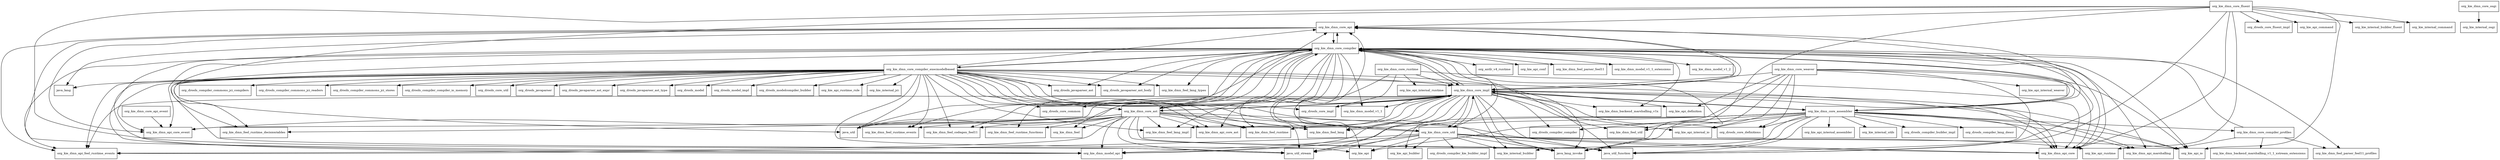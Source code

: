 digraph kie_dmn_core_7_16_0_Final_package_dependencies {
  node [shape = box, fontsize=10.0];
  org_kie_dmn_core_api -> java_lang;
  org_kie_dmn_core_api -> org_kie_dmn_api_core;
  org_kie_dmn_core_api -> org_kie_dmn_api_core_event;
  org_kie_dmn_core_api -> org_kie_dmn_api_feel_runtime_events;
  org_kie_dmn_core_api -> org_kie_dmn_core_compiler;
  org_kie_dmn_core_api -> org_kie_dmn_core_impl;
  org_kie_dmn_core_api -> org_kie_dmn_model_api;
  org_kie_dmn_core_api_event -> org_kie_dmn_api_core_event;
  org_kie_dmn_core_assembler -> java_lang_invoke;
  org_kie_dmn_core_assembler -> java_util_function;
  org_kie_dmn_core_assembler -> java_util_stream;
  org_kie_dmn_core_assembler -> org_drools_compiler_builder_impl;
  org_kie_dmn_core_assembler -> org_drools_compiler_compiler;
  org_kie_dmn_core_assembler -> org_drools_compiler_lang_descr;
  org_kie_dmn_core_assembler -> org_drools_core_definitions;
  org_kie_dmn_core_assembler -> org_kie_api_internal_assembler;
  org_kie_dmn_core_assembler -> org_kie_api_internal_io;
  org_kie_dmn_core_assembler -> org_kie_api_io;
  org_kie_dmn_core_assembler -> org_kie_dmn_api_core;
  org_kie_dmn_core_assembler -> org_kie_dmn_api_marshalling;
  org_kie_dmn_core_assembler -> org_kie_dmn_core_api;
  org_kie_dmn_core_assembler -> org_kie_dmn_core_compiler;
  org_kie_dmn_core_assembler -> org_kie_dmn_core_compiler_profiles;
  org_kie_dmn_core_assembler -> org_kie_dmn_core_impl;
  org_kie_dmn_core_assembler -> org_kie_dmn_feel_lang;
  org_kie_dmn_core_assembler -> org_kie_dmn_feel_util;
  org_kie_dmn_core_assembler -> org_kie_dmn_model_api;
  org_kie_dmn_core_assembler -> org_kie_internal_builder;
  org_kie_dmn_core_assembler -> org_kie_internal_utils;
  org_kie_dmn_core_ast -> java_lang_invoke;
  org_kie_dmn_core_ast -> java_util;
  org_kie_dmn_core_ast -> java_util_function;
  org_kie_dmn_core_ast -> java_util_stream;
  org_kie_dmn_core_ast -> org_kie_dmn_api_core;
  org_kie_dmn_core_ast -> org_kie_dmn_api_core_ast;
  org_kie_dmn_core_ast -> org_kie_dmn_api_core_event;
  org_kie_dmn_core_ast -> org_kie_dmn_api_feel_runtime_events;
  org_kie_dmn_core_ast -> org_kie_dmn_core_api;
  org_kie_dmn_core_ast -> org_kie_dmn_core_compiler;
  org_kie_dmn_core_ast -> org_kie_dmn_core_impl;
  org_kie_dmn_core_ast -> org_kie_dmn_core_util;
  org_kie_dmn_core_ast -> org_kie_dmn_feel;
  org_kie_dmn_core_ast -> org_kie_dmn_feel_codegen_feel11;
  org_kie_dmn_core_ast -> org_kie_dmn_feel_lang;
  org_kie_dmn_core_ast -> org_kie_dmn_feel_lang_impl;
  org_kie_dmn_core_ast -> org_kie_dmn_feel_runtime;
  org_kie_dmn_core_ast -> org_kie_dmn_feel_runtime_decisiontables;
  org_kie_dmn_core_ast -> org_kie_dmn_feel_runtime_events;
  org_kie_dmn_core_ast -> org_kie_dmn_feel_runtime_functions;
  org_kie_dmn_core_ast -> org_kie_dmn_model_api;
  org_kie_dmn_core_compiler -> java_lang_invoke;
  org_kie_dmn_core_compiler -> java_util;
  org_kie_dmn_core_compiler -> java_util_function;
  org_kie_dmn_core_compiler -> java_util_stream;
  org_kie_dmn_core_compiler -> org_antlr_v4_runtime;
  org_kie_dmn_core_compiler -> org_drools_javaparser_ast;
  org_kie_dmn_core_compiler -> org_drools_javaparser_ast_body;
  org_kie_dmn_core_compiler -> org_kie_api_conf;
  org_kie_dmn_core_compiler -> org_kie_api_io;
  org_kie_dmn_core_compiler -> org_kie_dmn_api_core;
  org_kie_dmn_core_compiler -> org_kie_dmn_api_core_ast;
  org_kie_dmn_core_compiler -> org_kie_dmn_api_core_event;
  org_kie_dmn_core_compiler -> org_kie_dmn_api_feel_runtime_events;
  org_kie_dmn_core_compiler -> org_kie_dmn_api_marshalling;
  org_kie_dmn_core_compiler -> org_kie_dmn_backend_marshalling_v1x;
  org_kie_dmn_core_compiler -> org_kie_dmn_core_api;
  org_kie_dmn_core_compiler -> org_kie_dmn_core_assembler;
  org_kie_dmn_core_compiler -> org_kie_dmn_core_ast;
  org_kie_dmn_core_compiler -> org_kie_dmn_core_compiler_execmodelbased;
  org_kie_dmn_core_compiler -> org_kie_dmn_core_impl;
  org_kie_dmn_core_compiler -> org_kie_dmn_core_util;
  org_kie_dmn_core_compiler -> org_kie_dmn_feel;
  org_kie_dmn_core_compiler -> org_kie_dmn_feel_codegen_feel11;
  org_kie_dmn_core_compiler -> org_kie_dmn_feel_lang;
  org_kie_dmn_core_compiler -> org_kie_dmn_feel_lang_impl;
  org_kie_dmn_core_compiler -> org_kie_dmn_feel_lang_types;
  org_kie_dmn_core_compiler -> org_kie_dmn_feel_parser_feel11;
  org_kie_dmn_core_compiler -> org_kie_dmn_feel_parser_feel11_profiles;
  org_kie_dmn_core_compiler -> org_kie_dmn_feel_runtime;
  org_kie_dmn_core_compiler -> org_kie_dmn_feel_runtime_decisiontables;
  org_kie_dmn_core_compiler -> org_kie_dmn_feel_runtime_events;
  org_kie_dmn_core_compiler -> org_kie_dmn_feel_runtime_functions;
  org_kie_dmn_core_compiler -> org_kie_dmn_feel_util;
  org_kie_dmn_core_compiler -> org_kie_dmn_model_api;
  org_kie_dmn_core_compiler -> org_kie_dmn_model_v1_1;
  org_kie_dmn_core_compiler -> org_kie_dmn_model_v1_1_extensions;
  org_kie_dmn_core_compiler -> org_kie_dmn_model_v1_2;
  org_kie_dmn_core_compiler_execmodelbased -> java_lang;
  org_kie_dmn_core_compiler_execmodelbased -> java_lang_invoke;
  org_kie_dmn_core_compiler_execmodelbased -> java_util;
  org_kie_dmn_core_compiler_execmodelbased -> java_util_function;
  org_kie_dmn_core_compiler_execmodelbased -> java_util_stream;
  org_kie_dmn_core_compiler_execmodelbased -> org_drools_compiler_commons_jci_compilers;
  org_kie_dmn_core_compiler_execmodelbased -> org_drools_compiler_commons_jci_readers;
  org_kie_dmn_core_compiler_execmodelbased -> org_drools_compiler_commons_jci_stores;
  org_kie_dmn_core_compiler_execmodelbased -> org_drools_compiler_compiler_io_memory;
  org_kie_dmn_core_compiler_execmodelbased -> org_drools_core_common;
  org_kie_dmn_core_compiler_execmodelbased -> org_drools_core_impl;
  org_kie_dmn_core_compiler_execmodelbased -> org_drools_core_util;
  org_kie_dmn_core_compiler_execmodelbased -> org_drools_javaparser;
  org_kie_dmn_core_compiler_execmodelbased -> org_drools_javaparser_ast;
  org_kie_dmn_core_compiler_execmodelbased -> org_drools_javaparser_ast_body;
  org_kie_dmn_core_compiler_execmodelbased -> org_drools_javaparser_ast_expr;
  org_kie_dmn_core_compiler_execmodelbased -> org_drools_javaparser_ast_type;
  org_kie_dmn_core_compiler_execmodelbased -> org_drools_model;
  org_kie_dmn_core_compiler_execmodelbased -> org_drools_model_impl;
  org_kie_dmn_core_compiler_execmodelbased -> org_drools_modelcompiler_builder;
  org_kie_dmn_core_compiler_execmodelbased -> org_kie_api;
  org_kie_dmn_core_compiler_execmodelbased -> org_kie_api_runtime_rule;
  org_kie_dmn_core_compiler_execmodelbased -> org_kie_dmn_api_core;
  org_kie_dmn_core_compiler_execmodelbased -> org_kie_dmn_api_core_ast;
  org_kie_dmn_core_compiler_execmodelbased -> org_kie_dmn_api_core_event;
  org_kie_dmn_core_compiler_execmodelbased -> org_kie_dmn_api_feel_runtime_events;
  org_kie_dmn_core_compiler_execmodelbased -> org_kie_dmn_core_api;
  org_kie_dmn_core_compiler_execmodelbased -> org_kie_dmn_core_ast;
  org_kie_dmn_core_compiler_execmodelbased -> org_kie_dmn_core_compiler;
  org_kie_dmn_core_compiler_execmodelbased -> org_kie_dmn_core_impl;
  org_kie_dmn_core_compiler_execmodelbased -> org_kie_dmn_core_util;
  org_kie_dmn_core_compiler_execmodelbased -> org_kie_dmn_feel_codegen_feel11;
  org_kie_dmn_core_compiler_execmodelbased -> org_kie_dmn_feel_lang;
  org_kie_dmn_core_compiler_execmodelbased -> org_kie_dmn_feel_lang_impl;
  org_kie_dmn_core_compiler_execmodelbased -> org_kie_dmn_feel_lang_types;
  org_kie_dmn_core_compiler_execmodelbased -> org_kie_dmn_feel_runtime;
  org_kie_dmn_core_compiler_execmodelbased -> org_kie_dmn_feel_runtime_decisiontables;
  org_kie_dmn_core_compiler_execmodelbased -> org_kie_dmn_feel_runtime_events;
  org_kie_dmn_core_compiler_execmodelbased -> org_kie_dmn_model_api;
  org_kie_dmn_core_compiler_execmodelbased -> org_kie_internal_jci;
  org_kie_dmn_core_compiler_profiles -> org_kie_dmn_api_marshalling;
  org_kie_dmn_core_compiler_profiles -> org_kie_dmn_backend_marshalling_v1_1_xstream_extensions;
  org_kie_dmn_core_compiler_profiles -> org_kie_dmn_core_compiler;
  org_kie_dmn_core_compiler_profiles -> org_kie_dmn_feel_parser_feel11_profiles;
  org_kie_dmn_core_fluent -> java_lang_invoke;
  org_kie_dmn_core_fluent -> java_util;
  org_kie_dmn_core_fluent -> java_util_function;
  org_kie_dmn_core_fluent -> java_util_stream;
  org_kie_dmn_core_fluent -> org_drools_core_fluent_impl;
  org_kie_dmn_core_fluent -> org_kie_api_command;
  org_kie_dmn_core_fluent -> org_kie_api_io;
  org_kie_dmn_core_fluent -> org_kie_api_runtime;
  org_kie_dmn_core_fluent -> org_kie_dmn_api_core;
  org_kie_dmn_core_fluent -> org_kie_dmn_core_api;
  org_kie_dmn_core_fluent -> org_kie_internal_builder_fluent;
  org_kie_dmn_core_fluent -> org_kie_internal_command;
  org_kie_dmn_core_impl -> java_lang_invoke;
  org_kie_dmn_core_impl -> java_util;
  org_kie_dmn_core_impl -> java_util_function;
  org_kie_dmn_core_impl -> java_util_stream;
  org_kie_dmn_core_impl -> org_drools_compiler_compiler;
  org_kie_dmn_core_impl -> org_drools_core_common;
  org_kie_dmn_core_impl -> org_drools_core_definitions;
  org_kie_dmn_core_impl -> org_drools_core_impl;
  org_kie_dmn_core_impl -> org_kie_api_builder;
  org_kie_dmn_core_impl -> org_kie_api_definition;
  org_kie_dmn_core_impl -> org_kie_api_internal_io;
  org_kie_dmn_core_impl -> org_kie_api_io;
  org_kie_dmn_core_impl -> org_kie_dmn_api_core;
  org_kie_dmn_core_impl -> org_kie_dmn_api_core_ast;
  org_kie_dmn_core_impl -> org_kie_dmn_api_core_event;
  org_kie_dmn_core_impl -> org_kie_dmn_api_feel_runtime_events;
  org_kie_dmn_core_impl -> org_kie_dmn_api_marshalling;
  org_kie_dmn_core_impl -> org_kie_dmn_backend_marshalling_v1x;
  org_kie_dmn_core_impl -> org_kie_dmn_core_api;
  org_kie_dmn_core_impl -> org_kie_dmn_core_assembler;
  org_kie_dmn_core_impl -> org_kie_dmn_core_ast;
  org_kie_dmn_core_impl -> org_kie_dmn_core_compiler;
  org_kie_dmn_core_impl -> org_kie_dmn_core_util;
  org_kie_dmn_core_impl -> org_kie_dmn_feel_lang;
  org_kie_dmn_core_impl -> org_kie_dmn_feel_lang_impl;
  org_kie_dmn_core_impl -> org_kie_dmn_feel_runtime;
  org_kie_dmn_core_impl -> org_kie_dmn_feel_util;
  org_kie_dmn_core_impl -> org_kie_dmn_model_api;
  org_kie_dmn_core_impl -> org_kie_dmn_model_v1_1;
  org_kie_dmn_core_impl -> org_kie_internal_builder;
  org_kie_dmn_core_osgi -> org_kie_internal_osgi;
  org_kie_dmn_core_runtime -> org_drools_core_impl;
  org_kie_dmn_core_runtime -> org_kie_api;
  org_kie_dmn_core_runtime -> org_kie_api_internal_runtime;
  org_kie_dmn_core_runtime -> org_kie_dmn_api_core;
  org_kie_dmn_core_runtime -> org_kie_dmn_core_impl;
  org_kie_dmn_core_util -> java_lang_invoke;
  org_kie_dmn_core_util -> java_util_function;
  org_kie_dmn_core_util -> java_util_stream;
  org_kie_dmn_core_util -> org_drools_compiler_kie_builder_impl;
  org_kie_dmn_core_util -> org_kie_api;
  org_kie_dmn_core_util -> org_kie_api_builder;
  org_kie_dmn_core_util -> org_kie_api_io;
  org_kie_dmn_core_util -> org_kie_api_runtime;
  org_kie_dmn_core_util -> org_kie_dmn_api_core;
  org_kie_dmn_core_util -> org_kie_dmn_api_feel_runtime_events;
  org_kie_dmn_core_util -> org_kie_dmn_core_api;
  org_kie_dmn_core_util -> org_kie_dmn_core_impl;
  org_kie_dmn_core_util -> org_kie_dmn_model_api;
  org_kie_dmn_core_util -> org_kie_internal_builder;
  org_kie_dmn_core_weaver -> java_lang_invoke;
  org_kie_dmn_core_weaver -> java_util_function;
  org_kie_dmn_core_weaver -> org_drools_core_definitions;
  org_kie_dmn_core_weaver -> org_kie_api;
  org_kie_dmn_core_weaver -> org_kie_api_definition;
  org_kie_dmn_core_weaver -> org_kie_api_internal_io;
  org_kie_dmn_core_weaver -> org_kie_api_internal_weaver;
  org_kie_dmn_core_weaver -> org_kie_api_io;
  org_kie_dmn_core_weaver -> org_kie_dmn_api_core;
  org_kie_dmn_core_weaver -> org_kie_dmn_core_impl;
}
